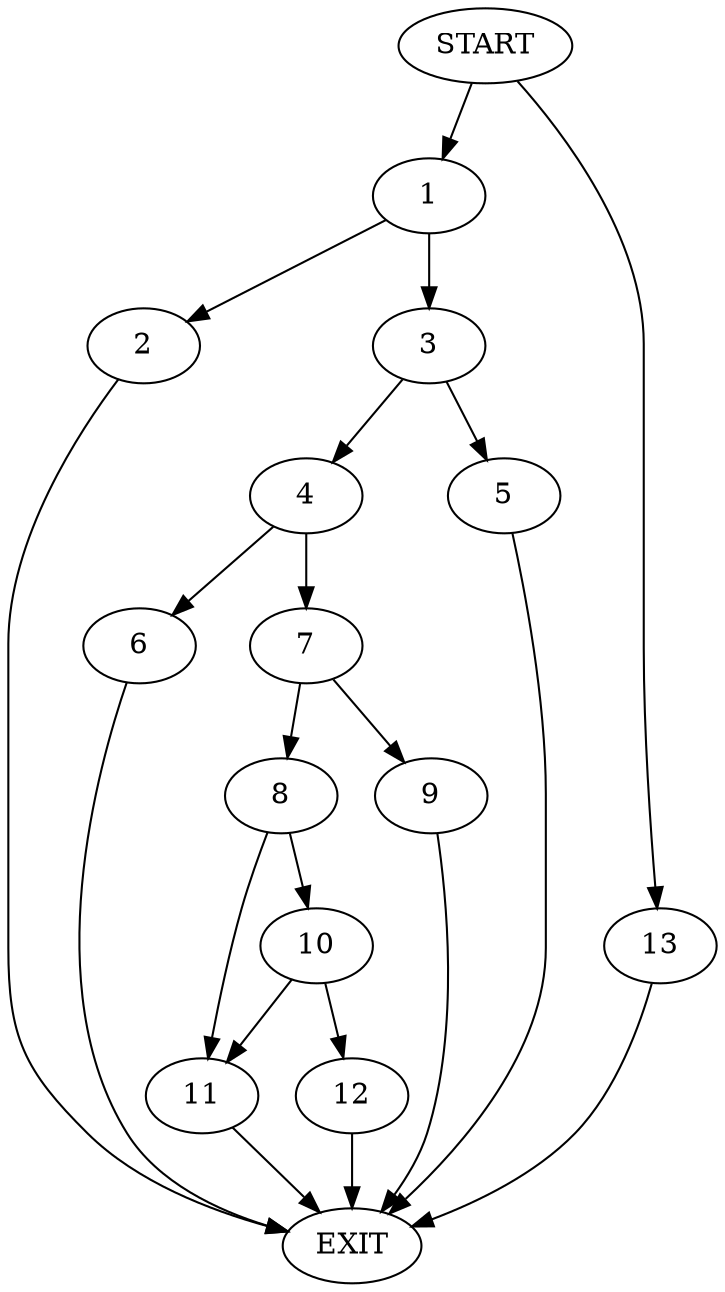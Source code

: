 digraph {
0 [label="START"]
14 [label="EXIT"]
0 -> 1
1 -> 2
1 -> 3
2 -> 14
3 -> 4
3 -> 5
4 -> 6
4 -> 7
5 -> 14
6 -> 14
7 -> 8
7 -> 9
8 -> 10
8 -> 11
9 -> 14
10 -> 12
10 -> 11
11 -> 14
12 -> 14
0 -> 13
13 -> 14
}
